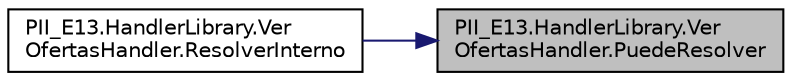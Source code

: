 digraph "PII_E13.HandlerLibrary.VerOfertasHandler.PuedeResolver"
{
 // INTERACTIVE_SVG=YES
 // LATEX_PDF_SIZE
  edge [fontname="Helvetica",fontsize="10",labelfontname="Helvetica",labelfontsize="10"];
  node [fontname="Helvetica",fontsize="10",shape=record];
  rankdir="RL";
  Node1 [label="PII_E13.HandlerLibrary.Ver\lOfertasHandler.PuedeResolver",height=0.2,width=0.4,color="black", fillcolor="grey75", style="filled", fontcolor="black",tooltip="Determina si este \"handler\" puede procesar el mensaje. En la clase base se utiliza procesado de lengu..."];
  Node1 -> Node2 [dir="back",color="midnightblue",fontsize="10",style="solid",fontname="Helvetica"];
  Node2 [label="PII_E13.HandlerLibrary.Ver\lOfertasHandler.ResolverInterno",height=0.2,width=0.4,color="black", fillcolor="white", style="filled",URL="$classPII__E13_1_1HandlerLibrary_1_1VerOfertasHandler.html#abcb52a35f2cd0445f60740c87d3a2bce",tooltip="La clase procesa el mensaje y retorna true o no lo procesa y retorna false."];
}
